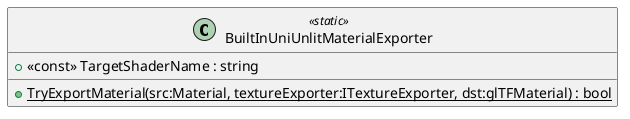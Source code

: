 @startuml
class BuiltInUniUnlitMaterialExporter <<static>> {
    + <<const>> TargetShaderName : string
    + {static} TryExportMaterial(src:Material, textureExporter:ITextureExporter, dst:glTFMaterial) : bool
}
@enduml
